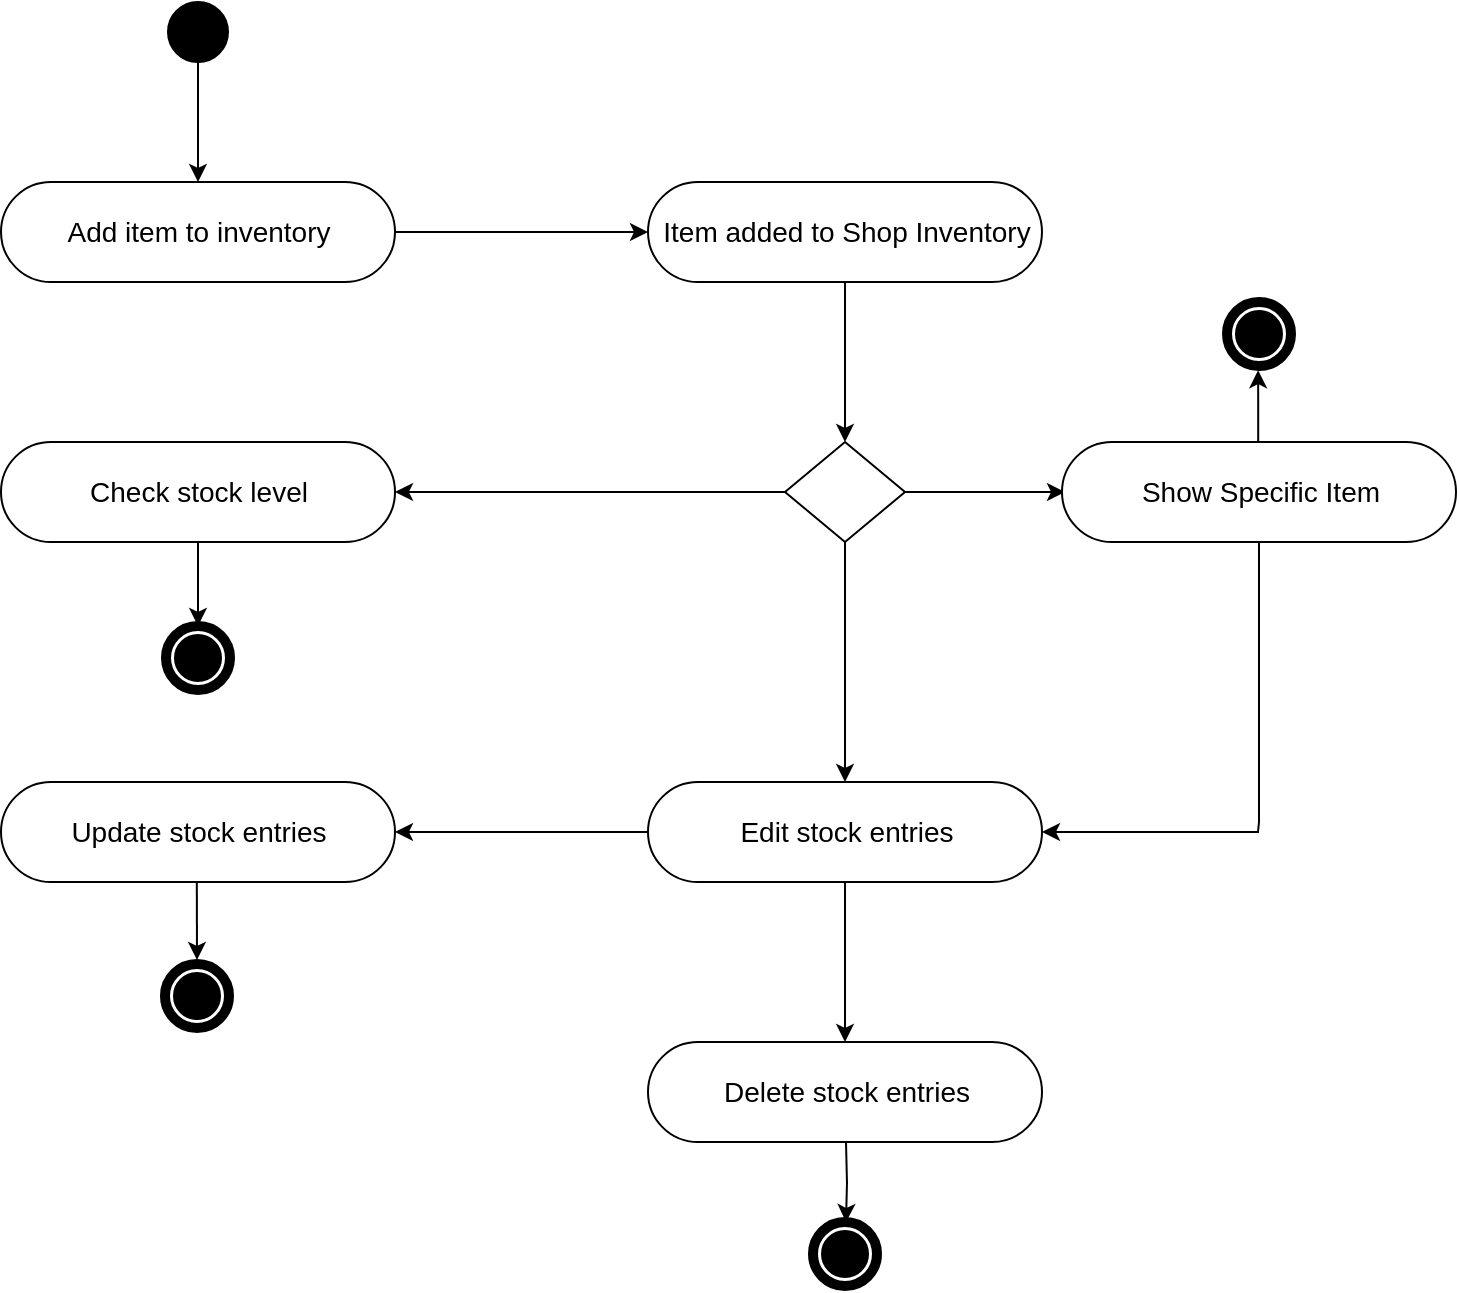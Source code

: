 <mxfile version="10.9.5" type="device"><diagram id="osoUNNm1Ou1c5oyzIk-d" name="Page-1"><mxGraphModel dx="786" dy="582" grid="1" gridSize="10" guides="1" tooltips="1" connect="1" arrows="1" fold="1" page="1" pageScale="1" pageWidth="827" pageHeight="827" math="0" shadow="0"><root><mxCell id="0"/><mxCell id="1" parent="0"/><mxCell id="iWZK9UKN-zrHldOC1vvB-8" value="" style="edgeStyle=orthogonalEdgeStyle;rounded=0;orthogonalLoop=1;jettySize=auto;html=1;" parent="1" source="iWZK9UKN-zrHldOC1vvB-3" target="iWZK9UKN-zrHldOC1vvB-5" edge="1"><mxGeometry relative="1" as="geometry"/></mxCell><mxCell id="iWZK9UKN-zrHldOC1vvB-3" value="" style="shape=ellipse;html=1;dashed=0;whitespace=wrap;aspect=fixed;perimeter=ellipsePerimeter;fillColor=#000000;" parent="1" vertex="1"><mxGeometry x="140" y="110" width="30" height="30" as="geometry"/></mxCell><mxCell id="iWZK9UKN-zrHldOC1vvB-10" value="" style="edgeStyle=orthogonalEdgeStyle;rounded=0;orthogonalLoop=1;jettySize=auto;html=1;" parent="1" source="iWZK9UKN-zrHldOC1vvB-5" target="iWZK9UKN-zrHldOC1vvB-9" edge="1"><mxGeometry relative="1" as="geometry"/></mxCell><mxCell id="iWZK9UKN-zrHldOC1vvB-5" value="&lt;font style=&quot;font-size: 14px&quot;&gt;Add item to inventory&lt;/font&gt;" style="html=1;dashed=0;whitespace=wrap;shape=mxgraph.dfd.start" parent="1" vertex="1"><mxGeometry x="56.5" y="200" width="197" height="50" as="geometry"/></mxCell><mxCell id="iWZK9UKN-zrHldOC1vvB-12" value="" style="edgeStyle=orthogonalEdgeStyle;rounded=0;orthogonalLoop=1;jettySize=auto;html=1;" parent="1" source="iWZK9UKN-zrHldOC1vvB-9" edge="1"><mxGeometry relative="1" as="geometry"><mxPoint x="478.5" y="330" as="targetPoint"/></mxGeometry></mxCell><mxCell id="iWZK9UKN-zrHldOC1vvB-9" value="&lt;font style=&quot;font-size: 14px&quot;&gt;Item added to Shop Inventory&lt;/font&gt;" style="html=1;dashed=0;whitespace=wrap;shape=mxgraph.dfd.start" parent="1" vertex="1"><mxGeometry x="380" y="200" width="197" height="50" as="geometry"/></mxCell><mxCell id="iWZK9UKN-zrHldOC1vvB-15" value="" style="edgeStyle=orthogonalEdgeStyle;rounded=0;orthogonalLoop=1;jettySize=auto;html=1;entryX=1;entryY=0.5;entryDx=0;entryDy=0;entryPerimeter=0;" parent="1" source="iWZK9UKN-zrHldOC1vvB-13" target="iWZK9UKN-zrHldOC1vvB-17" edge="1"><mxGeometry relative="1" as="geometry"><mxPoint x="368.5" y="355" as="targetPoint"/></mxGeometry></mxCell><mxCell id="iWZK9UKN-zrHldOC1vvB-19" value="" style="edgeStyle=orthogonalEdgeStyle;rounded=0;orthogonalLoop=1;jettySize=auto;html=1;entryX=0.5;entryY=0.5;entryDx=0;entryDy=-25;entryPerimeter=0;" parent="1" source="iWZK9UKN-zrHldOC1vvB-13" target="iWZK9UKN-zrHldOC1vvB-20" edge="1"><mxGeometry relative="1" as="geometry"><mxPoint x="478.5" y="460" as="targetPoint"/></mxGeometry></mxCell><mxCell id="iWZK9UKN-zrHldOC1vvB-48" value="" style="edgeStyle=orthogonalEdgeStyle;rounded=0;orthogonalLoop=1;jettySize=auto;html=1;" parent="1" source="iWZK9UKN-zrHldOC1vvB-13" edge="1"><mxGeometry relative="1" as="geometry"><mxPoint x="588.5" y="355" as="targetPoint"/></mxGeometry></mxCell><mxCell id="iWZK9UKN-zrHldOC1vvB-13" value="" style="shape=rhombus;html=1;dashed=0;whitespace=wrap;perimeter=rhombusPerimeter;align=center;" parent="1" vertex="1"><mxGeometry x="448.5" y="330" width="60" height="50" as="geometry"/></mxCell><mxCell id="iWZK9UKN-zrHldOC1vvB-17" value="&lt;span style=&quot;font-size: 14px&quot;&gt;Check stock level&lt;/span&gt;" style="html=1;dashed=0;whitespace=wrap;shape=mxgraph.dfd.start" parent="1" vertex="1"><mxGeometry x="56.5" y="330" width="197" height="50" as="geometry"/></mxCell><mxCell id="iWZK9UKN-zrHldOC1vvB-22" value="" style="edgeStyle=orthogonalEdgeStyle;rounded=0;orthogonalLoop=1;jettySize=auto;html=1;" parent="1" source="iWZK9UKN-zrHldOC1vvB-20" target="iWZK9UKN-zrHldOC1vvB-21" edge="1"><mxGeometry relative="1" as="geometry"/></mxCell><mxCell id="iWZK9UKN-zrHldOC1vvB-24" value="" style="edgeStyle=orthogonalEdgeStyle;rounded=0;orthogonalLoop=1;jettySize=auto;html=1;" parent="1" source="iWZK9UKN-zrHldOC1vvB-20" target="iWZK9UKN-zrHldOC1vvB-23" edge="1"><mxGeometry relative="1" as="geometry"/></mxCell><mxCell id="iWZK9UKN-zrHldOC1vvB-20" value="&lt;span style=&quot;font-size: 14px&quot;&gt;Edit stock entries&lt;/span&gt;" style="html=1;dashed=0;whitespace=wrap;shape=mxgraph.dfd.start" parent="1" vertex="1"><mxGeometry x="380" y="500" width="197" height="50" as="geometry"/></mxCell><mxCell id="iWZK9UKN-zrHldOC1vvB-23" value="&lt;span style=&quot;font-size: 14px&quot;&gt;Delete stock entries&lt;/span&gt;" style="html=1;dashed=0;whitespace=wrap;shape=mxgraph.dfd.start" parent="1" vertex="1"><mxGeometry x="380" y="630" width="197" height="50" as="geometry"/></mxCell><mxCell id="iWZK9UKN-zrHldOC1vvB-21" value="&lt;span style=&quot;font-size: 14px&quot;&gt;Update stock entries&lt;/span&gt;" style="html=1;dashed=0;whitespace=wrap;shape=mxgraph.dfd.start" parent="1" vertex="1"><mxGeometry x="56.5" y="500" width="197" height="50" as="geometry"/></mxCell><mxCell id="iWZK9UKN-zrHldOC1vvB-45" value="" style="edgeStyle=orthogonalEdgeStyle;rounded=0;orthogonalLoop=1;jettySize=auto;html=1;exitX=0.5;exitY=0.5;exitDx=0;exitDy=25;exitPerimeter=0;" parent="1" source="iWZK9UKN-zrHldOC1vvB-17" target="iWZK9UKN-zrHldOC1vvB-25" edge="1"><mxGeometry relative="1" as="geometry"/></mxCell><mxCell id="iWZK9UKN-zrHldOC1vvB-25" value="" style="shape=ellipse;html=1;dashed=0;whitespace=wrap;aspect=fixed;strokeWidth=5;perimeter=ellipsePerimeter;align=center;" parent="1" vertex="1"><mxGeometry x="139" y="422" width="32" height="32" as="geometry"/></mxCell><mxCell id="iWZK9UKN-zrHldOC1vvB-29" value="" style="shape=ellipse;html=1;dashed=0;whitespace=wrap;aspect=fixed;strokeWidth=5;perimeter=ellipsePerimeter;align=center;fillColor=#000000;" parent="1" vertex="1"><mxGeometry x="145.5" y="428.5" width="19" height="19" as="geometry"/></mxCell><mxCell id="iWZK9UKN-zrHldOC1vvB-34" value="" style="shape=ellipse;html=1;dashed=0;whitespace=wrap;aspect=fixed;strokeWidth=5;perimeter=ellipsePerimeter;align=center;" parent="1" vertex="1"><mxGeometry x="462.5" y="720" width="32" height="32" as="geometry"/></mxCell><mxCell id="iWZK9UKN-zrHldOC1vvB-39" value="" style="edgeStyle=orthogonalEdgeStyle;rounded=0;orthogonalLoop=1;jettySize=auto;html=1;" parent="1" edge="1"><mxGeometry relative="1" as="geometry"><mxPoint x="479" y="680" as="sourcePoint"/><mxPoint x="479" y="720" as="targetPoint"/></mxGeometry></mxCell><mxCell id="iWZK9UKN-zrHldOC1vvB-35" value="" style="shape=ellipse;html=1;dashed=0;whitespace=wrap;aspect=fixed;strokeWidth=5;perimeter=ellipsePerimeter;align=center;fillColor=#000000;" parent="1" vertex="1"><mxGeometry x="469" y="726.5" width="19" height="19" as="geometry"/></mxCell><mxCell id="iWZK9UKN-zrHldOC1vvB-46" value="" style="edgeStyle=orthogonalEdgeStyle;rounded=0;orthogonalLoop=1;jettySize=auto;html=1;exitX=0.497;exitY=1.003;exitDx=0;exitDy=0;exitPerimeter=0;" parent="1" source="iWZK9UKN-zrHldOC1vvB-21" edge="1"><mxGeometry relative="1" as="geometry"><mxPoint x="155" y="551" as="sourcePoint"/><mxPoint x="154.5" y="589" as="targetPoint"/></mxGeometry></mxCell><mxCell id="iWZK9UKN-zrHldOC1vvB-42" value="" style="shape=ellipse;html=1;dashed=0;whitespace=wrap;aspect=fixed;strokeWidth=5;perimeter=ellipsePerimeter;align=center;" parent="1" vertex="1"><mxGeometry x="138.5" y="591" width="32" height="32" as="geometry"/></mxCell><mxCell id="iWZK9UKN-zrHldOC1vvB-43" value="" style="shape=ellipse;html=1;dashed=0;whitespace=wrap;aspect=fixed;strokeWidth=5;perimeter=ellipsePerimeter;align=center;fillColor=#000000;" parent="1" vertex="1"><mxGeometry x="145" y="597.5" width="19" height="19" as="geometry"/></mxCell><mxCell id="iWZK9UKN-zrHldOC1vvB-52" value="" style="edgeStyle=orthogonalEdgeStyle;rounded=0;orthogonalLoop=1;jettySize=auto;html=1;fontSize=14;entryX=1;entryY=0.5;entryDx=0;entryDy=0;entryPerimeter=0;" parent="1" source="iWZK9UKN-zrHldOC1vvB-49" target="iWZK9UKN-zrHldOC1vvB-20" edge="1"><mxGeometry relative="1" as="geometry"><mxPoint x="685.5" y="460" as="targetPoint"/><Array as="points"><mxPoint x="685" y="520"/><mxPoint x="685" y="525"/></Array></mxGeometry></mxCell><mxCell id="iWZK9UKN-zrHldOC1vvB-54" value="" style="edgeStyle=orthogonalEdgeStyle;rounded=0;orthogonalLoop=1;jettySize=auto;html=1;fontSize=14;entryX=0.486;entryY=1.066;entryDx=0;entryDy=0;entryPerimeter=0;" parent="1" source="iWZK9UKN-zrHldOC1vvB-49" target="iWZK9UKN-zrHldOC1vvB-57" edge="1"><mxGeometry relative="1" as="geometry"><mxPoint x="686" y="300" as="targetPoint"/><Array as="points"><mxPoint x="686" y="310"/></Array></mxGeometry></mxCell><mxCell id="iWZK9UKN-zrHldOC1vvB-49" value="&lt;font style=&quot;font-size: 14px&quot;&gt;Show Specific Item&lt;/font&gt;" style="html=1;dashed=0;whitespace=wrap;shape=mxgraph.dfd.start" parent="1" vertex="1"><mxGeometry x="587" y="330" width="197" height="50" as="geometry"/></mxCell><mxCell id="iWZK9UKN-zrHldOC1vvB-57" value="" style="shape=ellipse;html=1;dashed=0;whitespace=wrap;aspect=fixed;strokeWidth=5;perimeter=ellipsePerimeter;align=center;" parent="1" vertex="1"><mxGeometry x="669.5" y="260" width="32" height="32" as="geometry"/></mxCell><mxCell id="iWZK9UKN-zrHldOC1vvB-58" value="" style="shape=ellipse;html=1;dashed=0;whitespace=wrap;aspect=fixed;strokeWidth=5;perimeter=ellipsePerimeter;align=center;fillColor=#000000;" parent="1" vertex="1"><mxGeometry x="676" y="266.5" width="19" height="19" as="geometry"/></mxCell></root></mxGraphModel></diagram></mxfile>